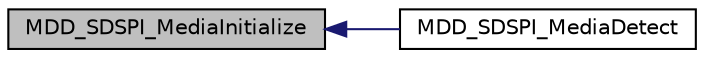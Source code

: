 digraph "MDD_SDSPI_MediaInitialize"
{
  edge [fontname="Helvetica",fontsize="10",labelfontname="Helvetica",labelfontsize="10"];
  node [fontname="Helvetica",fontsize="10",shape=record];
  rankdir="LR";
  Node1 [label="MDD_SDSPI_MediaInitialize",height=0.2,width=0.4,color="black", fillcolor="grey75", style="filled", fontcolor="black"];
  Node1 -> Node2 [dir="back",color="midnightblue",fontsize="10",style="solid",fontname="Helvetica"];
  Node2 [label="MDD_SDSPI_MediaDetect",height=0.2,width=0.4,color="black", fillcolor="white", style="filled",URL="$_s_d-_s_p_i_8c.html#a30887940b056f7563f2c31cfdc9b9527"];
}
